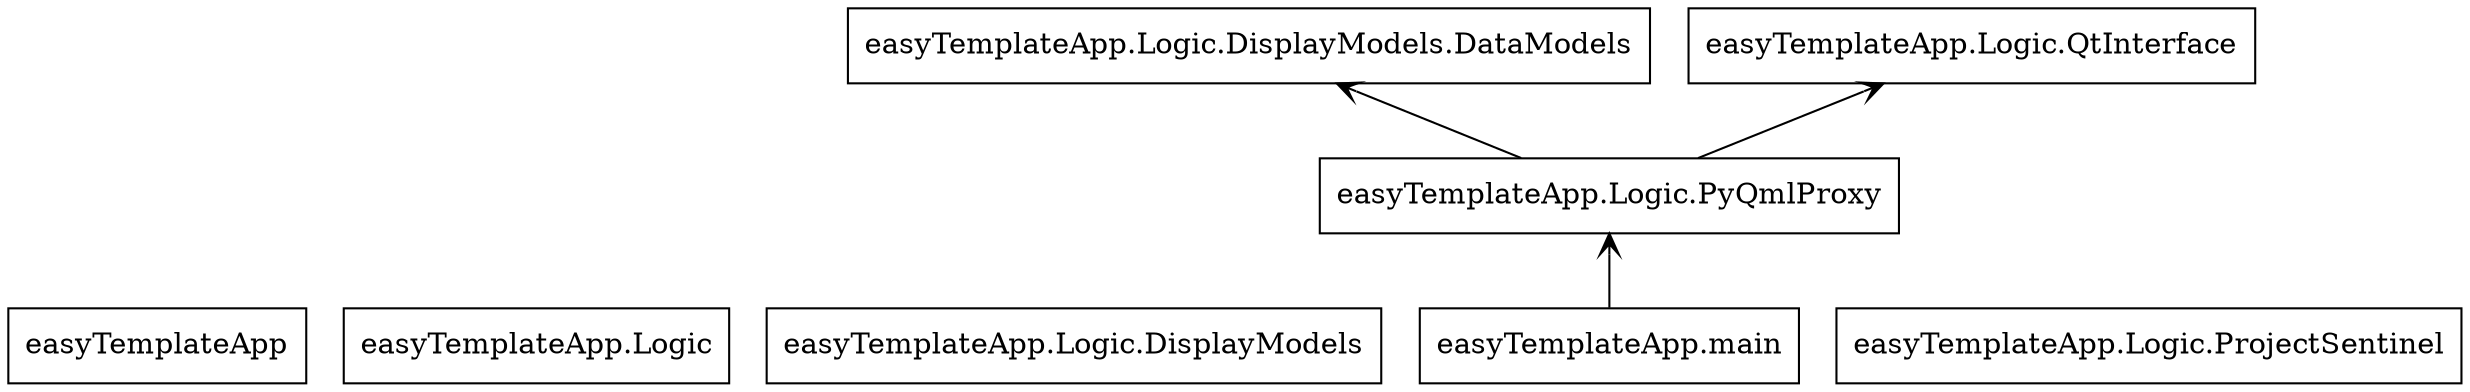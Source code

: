 digraph "packages_easyTemplateApp" {
charset="utf-8"
rankdir=BT
"0" [label="easyTemplateApp", shape="box"];
"1" [label="easyTemplateApp.Logic", shape="box"];
"2" [label="easyTemplateApp.Logic.DisplayModels", shape="box"];
"3" [label="easyTemplateApp.Logic.DisplayModels.DataModels", shape="box"];
"4" [label="easyTemplateApp.Logic.ProjectSentinel", shape="box"];
"5" [label="easyTemplateApp.Logic.PyQmlProxy", shape="box"];
"6" [label="easyTemplateApp.Logic.QtInterface", shape="box"];
"7" [label="easyTemplateApp.main", shape="box"];
"5" -> "3" [arrowhead="open", arrowtail="none"];
"5" -> "6" [arrowhead="open", arrowtail="none"];
"7" -> "5" [arrowhead="open", arrowtail="none"];
}
